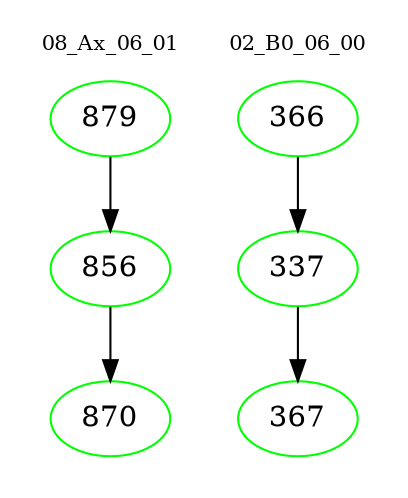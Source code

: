 digraph{
subgraph cluster_0 {
color = white
label = "08_Ax_06_01";
fontsize=10;
T0_879 [label="879", color="green"]
T0_879 -> T0_856 [color="black"]
T0_856 [label="856", color="green"]
T0_856 -> T0_870 [color="black"]
T0_870 [label="870", color="green"]
}
subgraph cluster_1 {
color = white
label = "02_B0_06_00";
fontsize=10;
T1_366 [label="366", color="green"]
T1_366 -> T1_337 [color="black"]
T1_337 [label="337", color="green"]
T1_337 -> T1_367 [color="black"]
T1_367 [label="367", color="green"]
}
}
